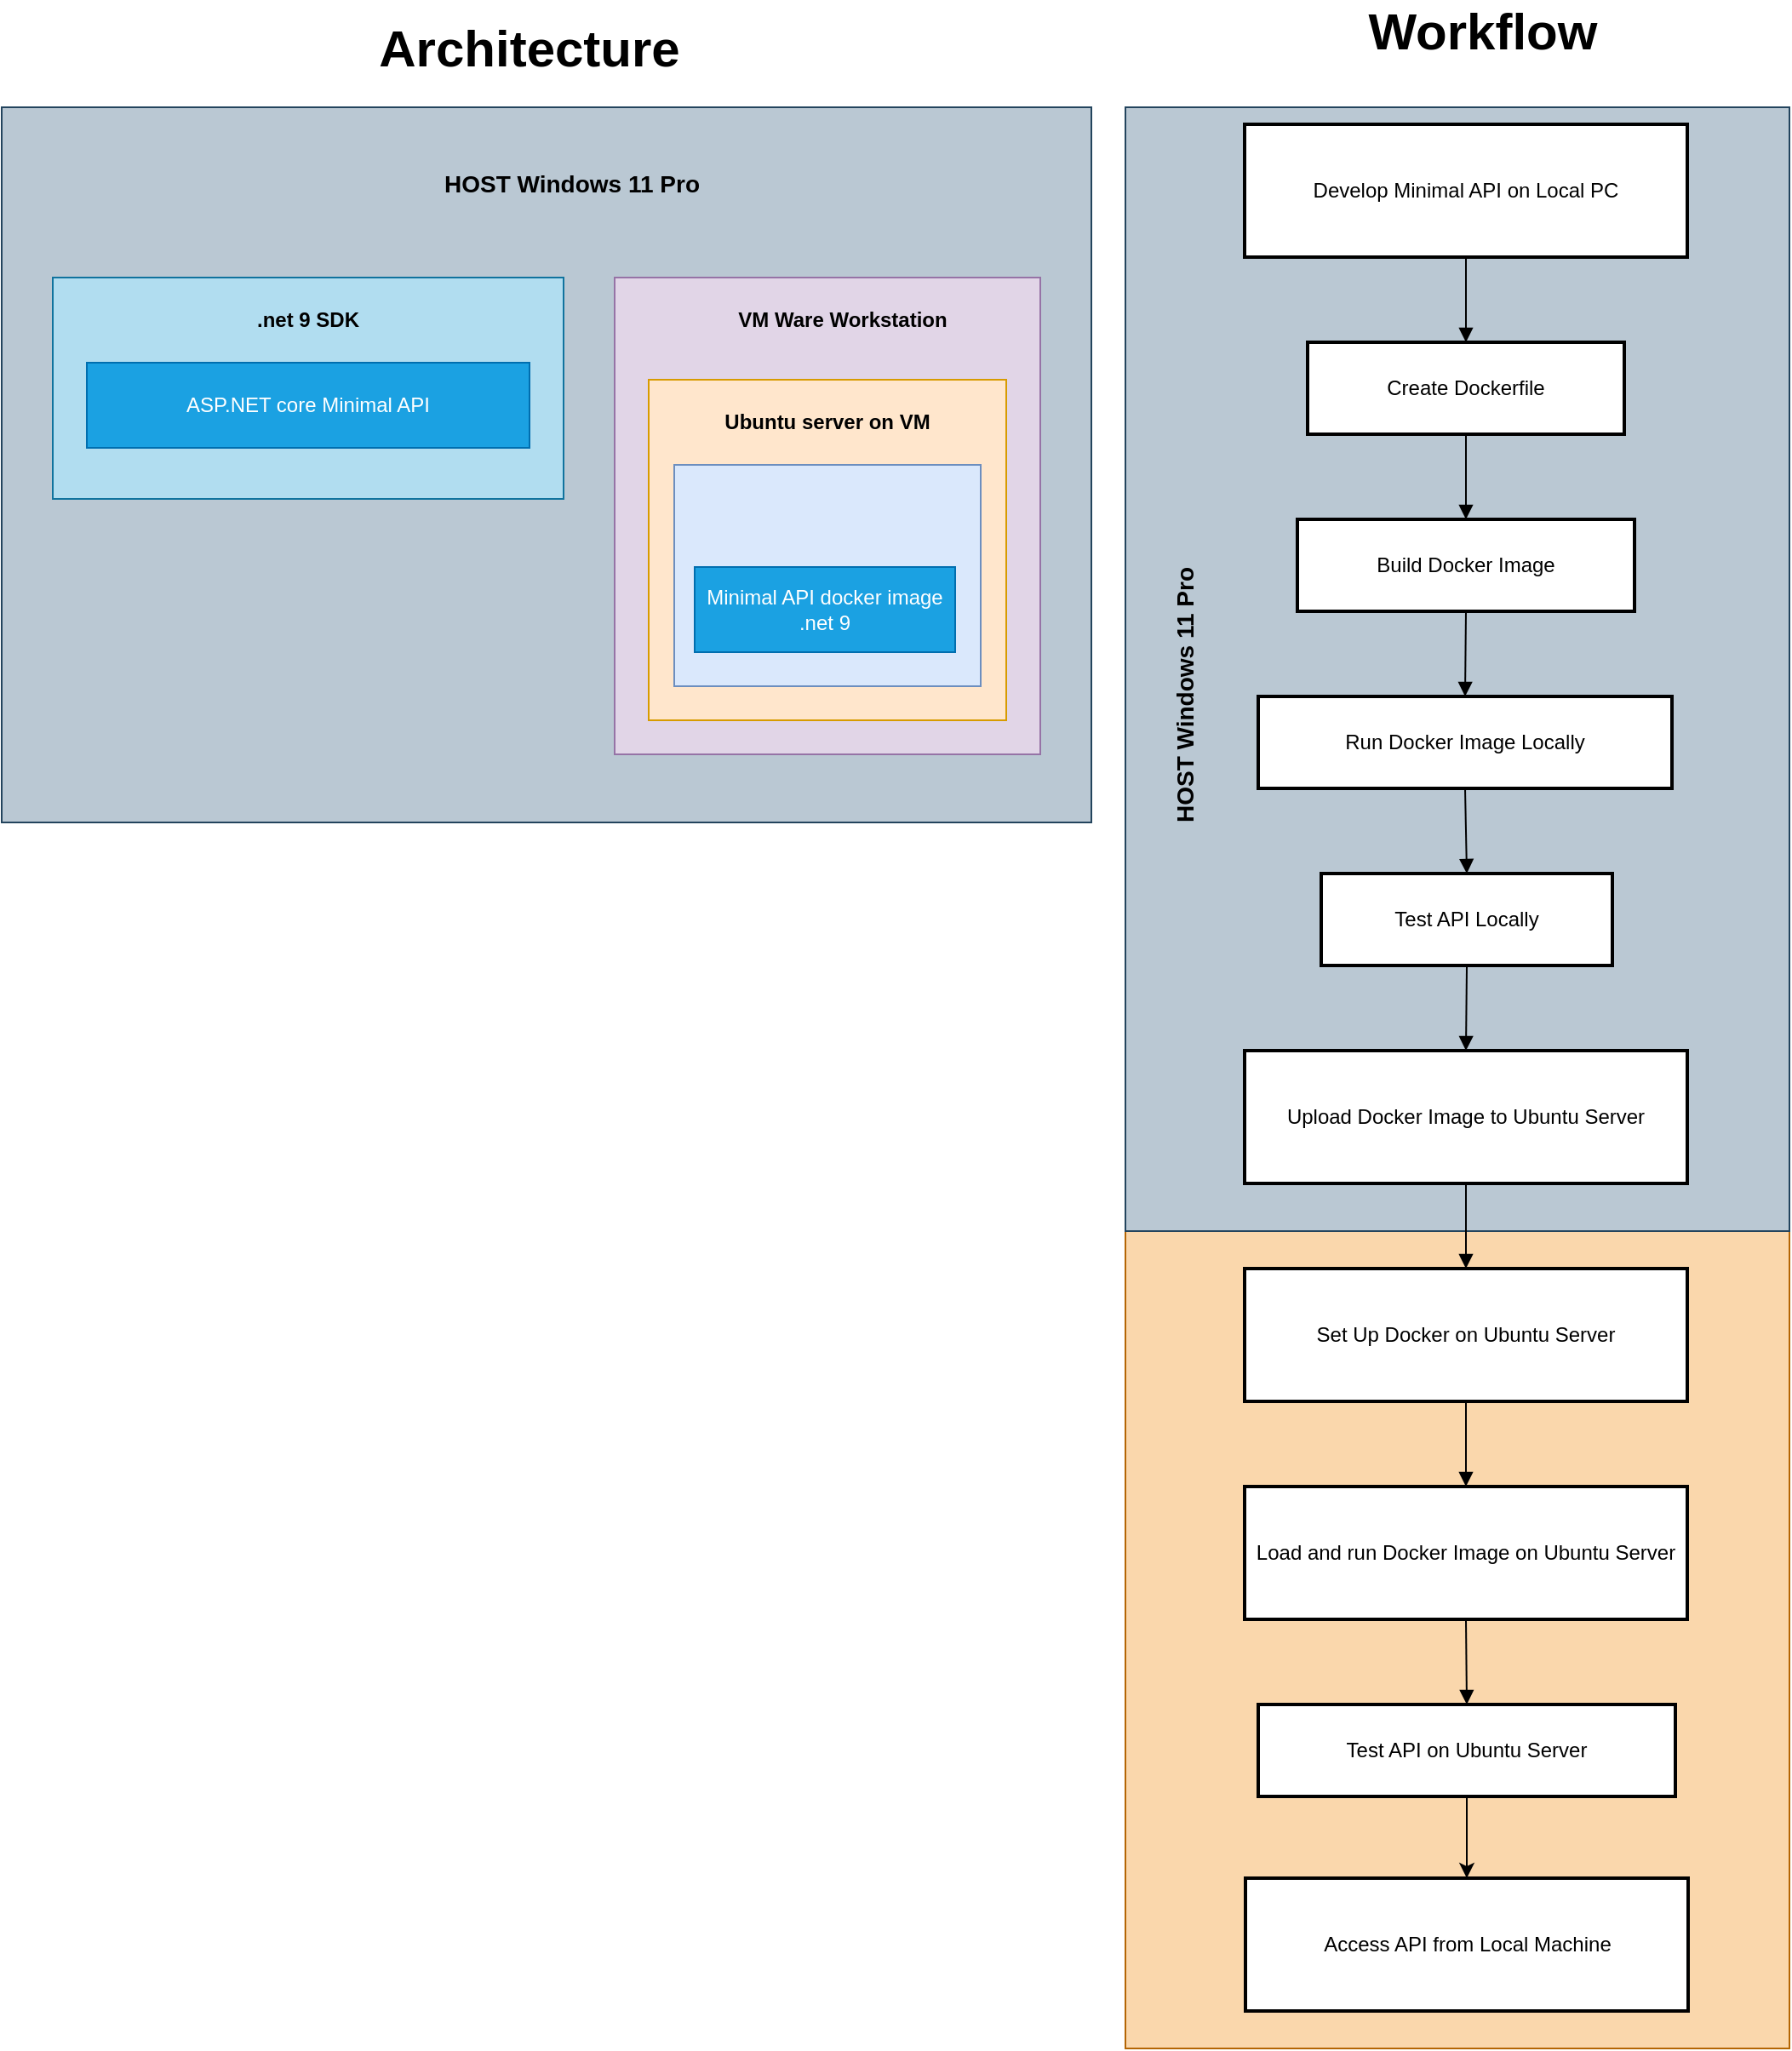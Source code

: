 <mxfile version="26.2.12">
  <diagram name="Page-1" id="qdjDxC5eTGOGvWHiCtnx">
    <mxGraphModel dx="2433" dy="979" grid="1" gridSize="10" guides="1" tooltips="1" connect="1" arrows="1" fold="1" page="1" pageScale="1" pageWidth="1169" pageHeight="1654" math="0" shadow="0">
      <root>
        <mxCell id="0" />
        <mxCell id="1" parent="0" />
        <mxCell id="Grs2aiCkaxN1rQ-u349l-42" value="" style="rounded=0;whiteSpace=wrap;html=1;fillColor=#fad7ac;strokeColor=#b46504;" vertex="1" parent="1">
          <mxGeometry x="750" y="770" width="390" height="480" as="geometry" />
        </mxCell>
        <mxCell id="Grs2aiCkaxN1rQ-u349l-39" value="" style="rounded=0;whiteSpace=wrap;html=1;fillColor=#bac8d3;strokeColor=#23445d;" vertex="1" parent="1">
          <mxGeometry x="750" y="110" width="390" height="660" as="geometry" />
        </mxCell>
        <mxCell id="2" value="Develop Minimal API on Local PC" style="whiteSpace=wrap;strokeWidth=2;" parent="1" vertex="1">
          <mxGeometry x="820" y="120" width="260" height="78" as="geometry" />
        </mxCell>
        <mxCell id="3" value="Create Dockerfile" style="whiteSpace=wrap;strokeWidth=2;" parent="1" vertex="1">
          <mxGeometry x="857" y="248" width="186" height="54" as="geometry" />
        </mxCell>
        <mxCell id="4" value="Build Docker Image" style="whiteSpace=wrap;strokeWidth=2;" parent="1" vertex="1">
          <mxGeometry x="851" y="352" width="198" height="54" as="geometry" />
        </mxCell>
        <mxCell id="5" value="Run Docker Image Locally" style="whiteSpace=wrap;strokeWidth=2;" parent="1" vertex="1">
          <mxGeometry x="828" y="456" width="243" height="54" as="geometry" />
        </mxCell>
        <mxCell id="6" value="Test API Locally" style="whiteSpace=wrap;strokeWidth=2;" parent="1" vertex="1">
          <mxGeometry x="865" y="560" width="171" height="54" as="geometry" />
        </mxCell>
        <mxCell id="7" value="Upload Docker Image to Ubuntu Server" style="whiteSpace=wrap;strokeWidth=2;" parent="1" vertex="1">
          <mxGeometry x="820" y="664" width="260" height="78" as="geometry" />
        </mxCell>
        <mxCell id="8" value="Set Up Docker on Ubuntu Server" style="whiteSpace=wrap;strokeWidth=2;" parent="1" vertex="1">
          <mxGeometry x="820" y="792" width="260" height="78" as="geometry" />
        </mxCell>
        <mxCell id="9" value="Load and run Docker Image on Ubuntu Server" style="whiteSpace=wrap;strokeWidth=2;" parent="1" vertex="1">
          <mxGeometry x="820" y="920" width="260" height="78" as="geometry" />
        </mxCell>
        <mxCell id="Grs2aiCkaxN1rQ-u349l-43" style="edgeStyle=orthogonalEdgeStyle;rounded=0;orthogonalLoop=1;jettySize=auto;html=1;exitX=0.5;exitY=1;exitDx=0;exitDy=0;entryX=0.5;entryY=0;entryDx=0;entryDy=0;" edge="1" parent="1" source="10" target="12">
          <mxGeometry relative="1" as="geometry" />
        </mxCell>
        <mxCell id="10" value="Test API on Ubuntu Server" style="whiteSpace=wrap;strokeWidth=2;" parent="1" vertex="1">
          <mxGeometry x="828" y="1048" width="245" height="54" as="geometry" />
        </mxCell>
        <mxCell id="12" value="Access API from Local Machine" style="whiteSpace=wrap;strokeWidth=2;" parent="1" vertex="1">
          <mxGeometry x="820.5" y="1150" width="260" height="78" as="geometry" />
        </mxCell>
        <mxCell id="13" value="" style="curved=1;startArrow=none;endArrow=block;exitX=0.5;exitY=1;entryX=0.5;entryY=0;" parent="1" source="2" target="3" edge="1">
          <mxGeometry relative="1" as="geometry">
            <Array as="points" />
          </mxGeometry>
        </mxCell>
        <mxCell id="14" value="" style="curved=1;startArrow=none;endArrow=block;exitX=0.5;exitY=1;entryX=0.5;entryY=0;" parent="1" source="3" target="4" edge="1">
          <mxGeometry relative="1" as="geometry">
            <Array as="points" />
          </mxGeometry>
        </mxCell>
        <mxCell id="15" value="" style="curved=1;startArrow=none;endArrow=block;exitX=0.5;exitY=1;entryX=0.5;entryY=0;" parent="1" source="4" target="5" edge="1">
          <mxGeometry relative="1" as="geometry">
            <Array as="points" />
          </mxGeometry>
        </mxCell>
        <mxCell id="16" value="" style="curved=1;startArrow=none;endArrow=block;exitX=0.5;exitY=1;entryX=0.5;entryY=0;" parent="1" source="5" target="6" edge="1">
          <mxGeometry relative="1" as="geometry">
            <Array as="points" />
          </mxGeometry>
        </mxCell>
        <mxCell id="17" value="" style="curved=1;startArrow=none;endArrow=block;exitX=0.5;exitY=1;entryX=0.5;entryY=0;" parent="1" source="6" target="7" edge="1">
          <mxGeometry relative="1" as="geometry">
            <Array as="points" />
          </mxGeometry>
        </mxCell>
        <mxCell id="18" value="" style="curved=1;startArrow=none;endArrow=block;exitX=0.5;exitY=1;entryX=0.5;entryY=0;" parent="1" source="7" target="8" edge="1">
          <mxGeometry relative="1" as="geometry">
            <Array as="points" />
          </mxGeometry>
        </mxCell>
        <mxCell id="19" value="" style="curved=1;startArrow=none;endArrow=block;exitX=0.5;exitY=1;entryX=0.5;entryY=0;" parent="1" source="8" target="9" edge="1">
          <mxGeometry relative="1" as="geometry">
            <Array as="points" />
          </mxGeometry>
        </mxCell>
        <mxCell id="20" value="" style="curved=1;startArrow=none;endArrow=block;exitX=0.5;exitY=1;entryX=0.5;entryY=0;" parent="1" source="9" target="10" edge="1">
          <mxGeometry relative="1" as="geometry">
            <Array as="points" />
          </mxGeometry>
        </mxCell>
        <mxCell id="Grs2aiCkaxN1rQ-u349l-22" value="Workflow" style="text;html=1;align=center;verticalAlign=middle;whiteSpace=wrap;rounded=0;fontStyle=1;fontSize=30;" vertex="1" parent="1">
          <mxGeometry x="820" y="50" width="280" height="30" as="geometry" />
        </mxCell>
        <mxCell id="Grs2aiCkaxN1rQ-u349l-23" value="Architecture" style="text;html=1;align=center;verticalAlign=middle;whiteSpace=wrap;rounded=0;fontStyle=1;fontSize=30;" vertex="1" parent="1">
          <mxGeometry x="260" y="60" width="280" height="30" as="geometry" />
        </mxCell>
        <mxCell id="Grs2aiCkaxN1rQ-u349l-40" value="" style="group" vertex="1" connectable="0" parent="1">
          <mxGeometry x="90" y="110" width="640" height="420" as="geometry" />
        </mxCell>
        <mxCell id="Grs2aiCkaxN1rQ-u349l-24" value="" style="rounded=0;whiteSpace=wrap;html=1;fillColor=#bac8d3;strokeColor=#23445d;" vertex="1" parent="Grs2aiCkaxN1rQ-u349l-40">
          <mxGeometry width="640" height="420" as="geometry" />
        </mxCell>
        <mxCell id="Grs2aiCkaxN1rQ-u349l-25" value="HOST Windows 11 Pro" style="text;html=1;align=center;verticalAlign=middle;whiteSpace=wrap;rounded=0;fontStyle=1;fontSize=14;" vertex="1" parent="Grs2aiCkaxN1rQ-u349l-40">
          <mxGeometry x="240" y="30" width="190" height="30" as="geometry" />
        </mxCell>
        <mxCell id="Grs2aiCkaxN1rQ-u349l-26" value="" style="rounded=0;whiteSpace=wrap;html=1;fillColor=#e1d5e7;strokeColor=#9673a6;" vertex="1" parent="Grs2aiCkaxN1rQ-u349l-40">
          <mxGeometry x="360" y="100" width="250" height="280" as="geometry" />
        </mxCell>
        <mxCell id="Grs2aiCkaxN1rQ-u349l-27" value="VM Ware Workstation" style="text;html=1;align=center;verticalAlign=middle;whiteSpace=wrap;rounded=0;fontStyle=1" vertex="1" parent="Grs2aiCkaxN1rQ-u349l-40">
          <mxGeometry x="416" y="110" width="156" height="30" as="geometry" />
        </mxCell>
        <mxCell id="Grs2aiCkaxN1rQ-u349l-28" value="" style="rounded=0;whiteSpace=wrap;html=1;fillColor=#ffe6cc;strokeColor=#d79b00;" vertex="1" parent="Grs2aiCkaxN1rQ-u349l-40">
          <mxGeometry x="380" y="160" width="210" height="200" as="geometry" />
        </mxCell>
        <mxCell id="Grs2aiCkaxN1rQ-u349l-29" value="Ubuntu server on VM" style="text;html=1;align=center;verticalAlign=middle;whiteSpace=wrap;rounded=0;fontStyle=1" vertex="1" parent="Grs2aiCkaxN1rQ-u349l-40">
          <mxGeometry x="407" y="170" width="156" height="30" as="geometry" />
        </mxCell>
        <mxCell id="Grs2aiCkaxN1rQ-u349l-32" value="" style="rounded=0;whiteSpace=wrap;html=1;fillColor=#dae8fc;strokeColor=#6c8ebf;" vertex="1" parent="Grs2aiCkaxN1rQ-u349l-40">
          <mxGeometry x="395" y="210" width="180" height="130" as="geometry" />
        </mxCell>
        <mxCell id="Grs2aiCkaxN1rQ-u349l-31" value="" style="shape=image;verticalLabelPosition=bottom;labelBackgroundColor=default;verticalAlign=top;aspect=fixed;imageAspect=0;image=https://logos-world.net/wp-content/uploads/2021/02/Docker-Emblem.png;" vertex="1" parent="Grs2aiCkaxN1rQ-u349l-40">
          <mxGeometry x="507.44" y="223.25" width="59.56" height="33.5" as="geometry" />
        </mxCell>
        <mxCell id="Grs2aiCkaxN1rQ-u349l-33" value="Minimal API docker image&lt;div&gt;.net 9&lt;/div&gt;" style="rounded=0;whiteSpace=wrap;html=1;fillColor=#1ba1e2;fontColor=#ffffff;strokeColor=#006EAF;" vertex="1" parent="Grs2aiCkaxN1rQ-u349l-40">
          <mxGeometry x="407" y="270" width="153" height="50" as="geometry" />
        </mxCell>
        <mxCell id="Grs2aiCkaxN1rQ-u349l-34" value="" style="rounded=0;whiteSpace=wrap;html=1;fillColor=#b1ddf0;strokeColor=#10739e;" vertex="1" parent="Grs2aiCkaxN1rQ-u349l-40">
          <mxGeometry x="30" y="100" width="300" height="130" as="geometry" />
        </mxCell>
        <mxCell id="Grs2aiCkaxN1rQ-u349l-36" value=".net 9 SDK" style="text;html=1;align=center;verticalAlign=middle;whiteSpace=wrap;rounded=0;fontStyle=1" vertex="1" parent="Grs2aiCkaxN1rQ-u349l-40">
          <mxGeometry x="102" y="110" width="156" height="30" as="geometry" />
        </mxCell>
        <mxCell id="Grs2aiCkaxN1rQ-u349l-37" value="ASP.NET core Minimal API" style="rounded=0;whiteSpace=wrap;html=1;fillColor=#1ba1e2;strokeColor=#006EAF;fontColor=#ffffff;" vertex="1" parent="Grs2aiCkaxN1rQ-u349l-40">
          <mxGeometry x="50" y="150" width="260" height="50" as="geometry" />
        </mxCell>
        <mxCell id="Grs2aiCkaxN1rQ-u349l-38" value="" style="shape=image;verticalLabelPosition=bottom;labelBackgroundColor=default;verticalAlign=top;aspect=fixed;imageAspect=0;image=https://logos-world.net/wp-content/uploads/2021/02/Docker-Emblem.png;" vertex="1" parent="Grs2aiCkaxN1rQ-u349l-40">
          <mxGeometry x="30" y="243.25" width="100.9" height="56.75" as="geometry" />
        </mxCell>
        <mxCell id="Grs2aiCkaxN1rQ-u349l-41" value="HOST Windows 11 Pro" style="text;html=1;align=center;verticalAlign=middle;whiteSpace=wrap;rounded=0;fontStyle=1;fontSize=14;rotation=-90;" vertex="1" parent="1">
          <mxGeometry x="690" y="440" width="190" height="30" as="geometry" />
        </mxCell>
      </root>
    </mxGraphModel>
  </diagram>
</mxfile>
